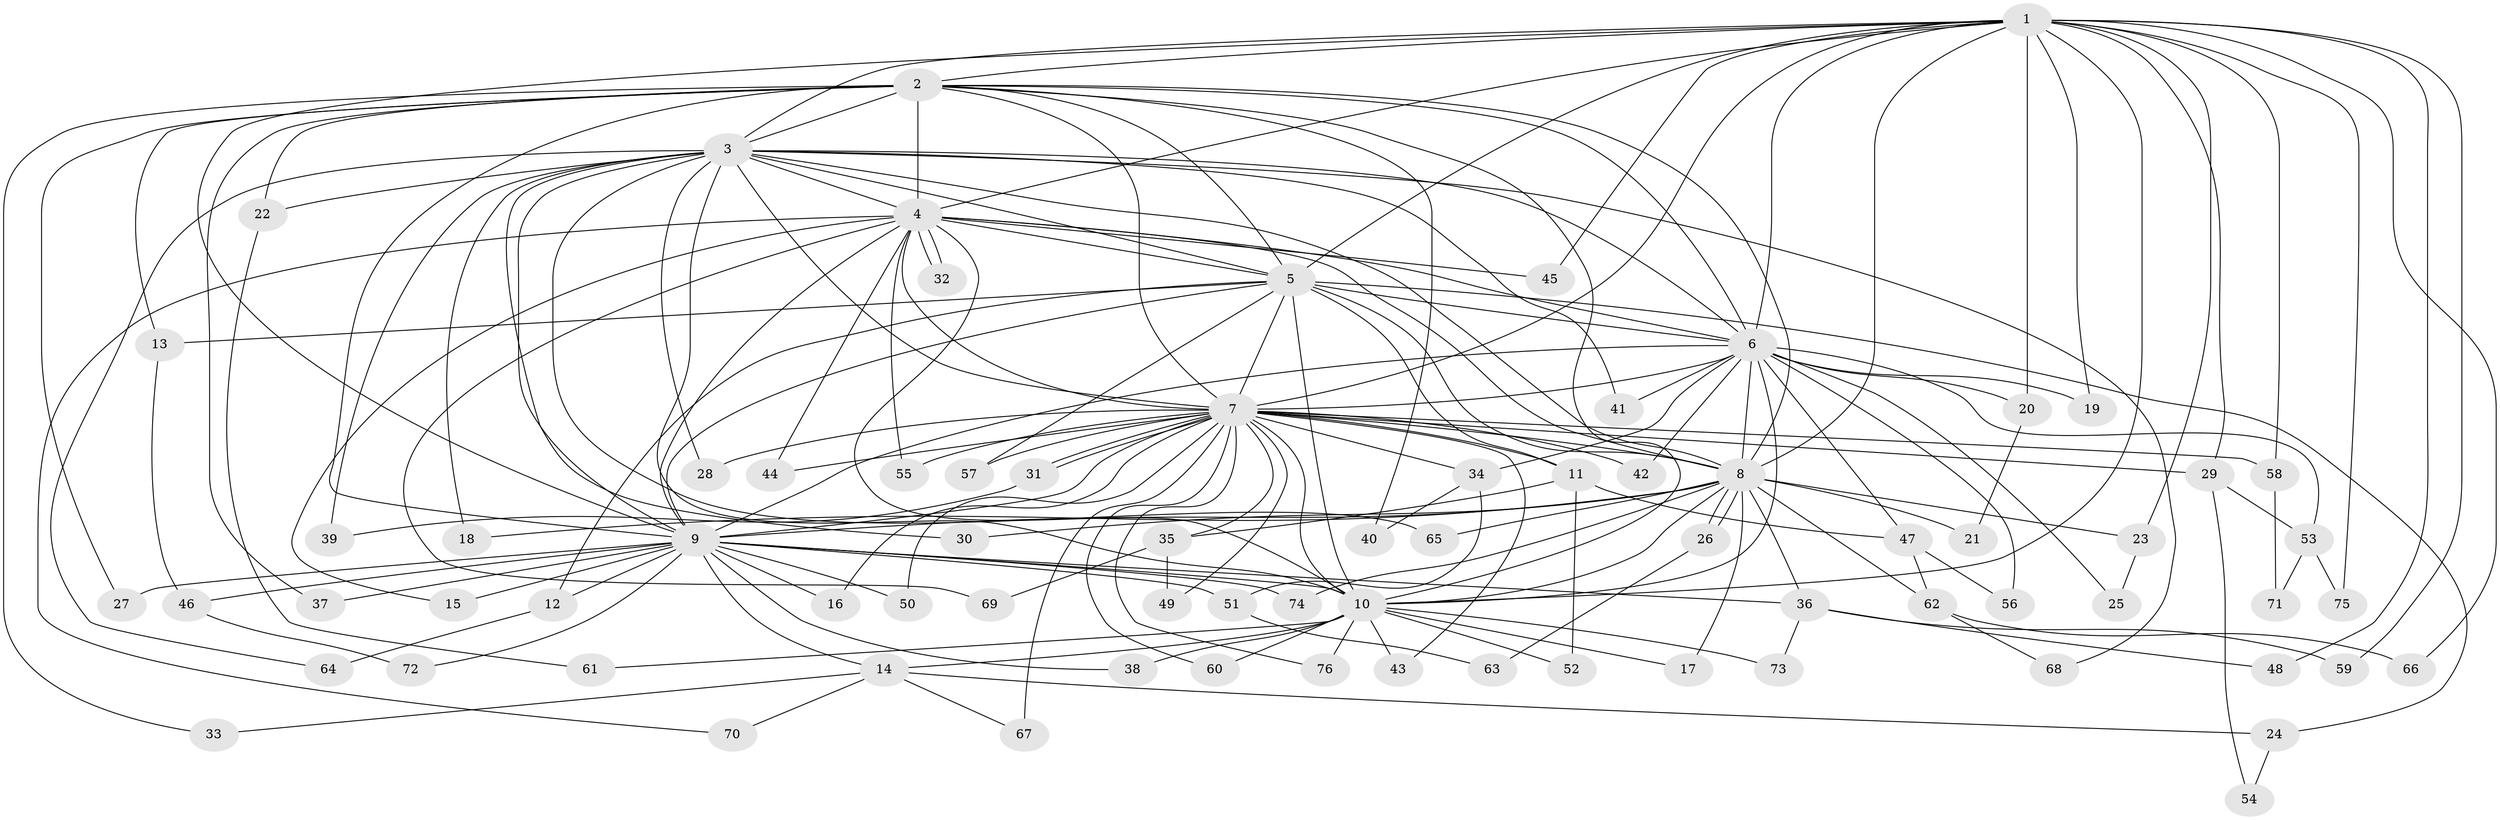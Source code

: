 // coarse degree distribution, {16: 0.05263157894736842, 3: 0.21052631578947367, 2: 0.34210526315789475, 15: 0.02631578947368421, 4: 0.10526315789473684, 14: 0.02631578947368421, 13: 0.10526315789473684, 5: 0.05263157894736842, 1: 0.02631578947368421, 20: 0.02631578947368421, 6: 0.02631578947368421}
// Generated by graph-tools (version 1.1) at 2025/36/03/04/25 23:36:14]
// undirected, 76 vertices, 177 edges
graph export_dot {
  node [color=gray90,style=filled];
  1;
  2;
  3;
  4;
  5;
  6;
  7;
  8;
  9;
  10;
  11;
  12;
  13;
  14;
  15;
  16;
  17;
  18;
  19;
  20;
  21;
  22;
  23;
  24;
  25;
  26;
  27;
  28;
  29;
  30;
  31;
  32;
  33;
  34;
  35;
  36;
  37;
  38;
  39;
  40;
  41;
  42;
  43;
  44;
  45;
  46;
  47;
  48;
  49;
  50;
  51;
  52;
  53;
  54;
  55;
  56;
  57;
  58;
  59;
  60;
  61;
  62;
  63;
  64;
  65;
  66;
  67;
  68;
  69;
  70;
  71;
  72;
  73;
  74;
  75;
  76;
  1 -- 2;
  1 -- 3;
  1 -- 4;
  1 -- 5;
  1 -- 6;
  1 -- 7;
  1 -- 8;
  1 -- 9;
  1 -- 10;
  1 -- 19;
  1 -- 20;
  1 -- 23;
  1 -- 29;
  1 -- 45;
  1 -- 48;
  1 -- 58;
  1 -- 59;
  1 -- 66;
  1 -- 75;
  2 -- 3;
  2 -- 4;
  2 -- 5;
  2 -- 6;
  2 -- 7;
  2 -- 8;
  2 -- 9;
  2 -- 10;
  2 -- 13;
  2 -- 22;
  2 -- 27;
  2 -- 33;
  2 -- 37;
  2 -- 40;
  3 -- 4;
  3 -- 5;
  3 -- 6;
  3 -- 7;
  3 -- 8;
  3 -- 9;
  3 -- 10;
  3 -- 18;
  3 -- 22;
  3 -- 28;
  3 -- 30;
  3 -- 39;
  3 -- 41;
  3 -- 64;
  3 -- 65;
  3 -- 68;
  4 -- 5;
  4 -- 6;
  4 -- 7;
  4 -- 8;
  4 -- 9;
  4 -- 10;
  4 -- 15;
  4 -- 32;
  4 -- 32;
  4 -- 44;
  4 -- 45;
  4 -- 55;
  4 -- 69;
  4 -- 70;
  5 -- 6;
  5 -- 7;
  5 -- 8;
  5 -- 9;
  5 -- 10;
  5 -- 11;
  5 -- 12;
  5 -- 13;
  5 -- 24;
  5 -- 57;
  6 -- 7;
  6 -- 8;
  6 -- 9;
  6 -- 10;
  6 -- 19;
  6 -- 20;
  6 -- 25;
  6 -- 34;
  6 -- 41;
  6 -- 42;
  6 -- 47;
  6 -- 53;
  6 -- 56;
  7 -- 8;
  7 -- 9;
  7 -- 10;
  7 -- 11;
  7 -- 16;
  7 -- 28;
  7 -- 29;
  7 -- 31;
  7 -- 31;
  7 -- 34;
  7 -- 35;
  7 -- 42;
  7 -- 43;
  7 -- 44;
  7 -- 49;
  7 -- 50;
  7 -- 55;
  7 -- 57;
  7 -- 58;
  7 -- 60;
  7 -- 67;
  7 -- 76;
  8 -- 9;
  8 -- 10;
  8 -- 17;
  8 -- 18;
  8 -- 21;
  8 -- 23;
  8 -- 26;
  8 -- 26;
  8 -- 30;
  8 -- 36;
  8 -- 62;
  8 -- 65;
  8 -- 74;
  9 -- 10;
  9 -- 12;
  9 -- 14;
  9 -- 15;
  9 -- 16;
  9 -- 27;
  9 -- 36;
  9 -- 37;
  9 -- 38;
  9 -- 46;
  9 -- 50;
  9 -- 51;
  9 -- 72;
  9 -- 74;
  10 -- 14;
  10 -- 17;
  10 -- 38;
  10 -- 43;
  10 -- 52;
  10 -- 60;
  10 -- 61;
  10 -- 73;
  10 -- 76;
  11 -- 35;
  11 -- 47;
  11 -- 52;
  12 -- 64;
  13 -- 46;
  14 -- 24;
  14 -- 33;
  14 -- 67;
  14 -- 70;
  20 -- 21;
  22 -- 61;
  23 -- 25;
  24 -- 54;
  26 -- 63;
  29 -- 53;
  29 -- 54;
  31 -- 39;
  34 -- 40;
  34 -- 51;
  35 -- 49;
  35 -- 69;
  36 -- 48;
  36 -- 59;
  36 -- 73;
  46 -- 72;
  47 -- 56;
  47 -- 62;
  51 -- 63;
  53 -- 71;
  53 -- 75;
  58 -- 71;
  62 -- 66;
  62 -- 68;
}
